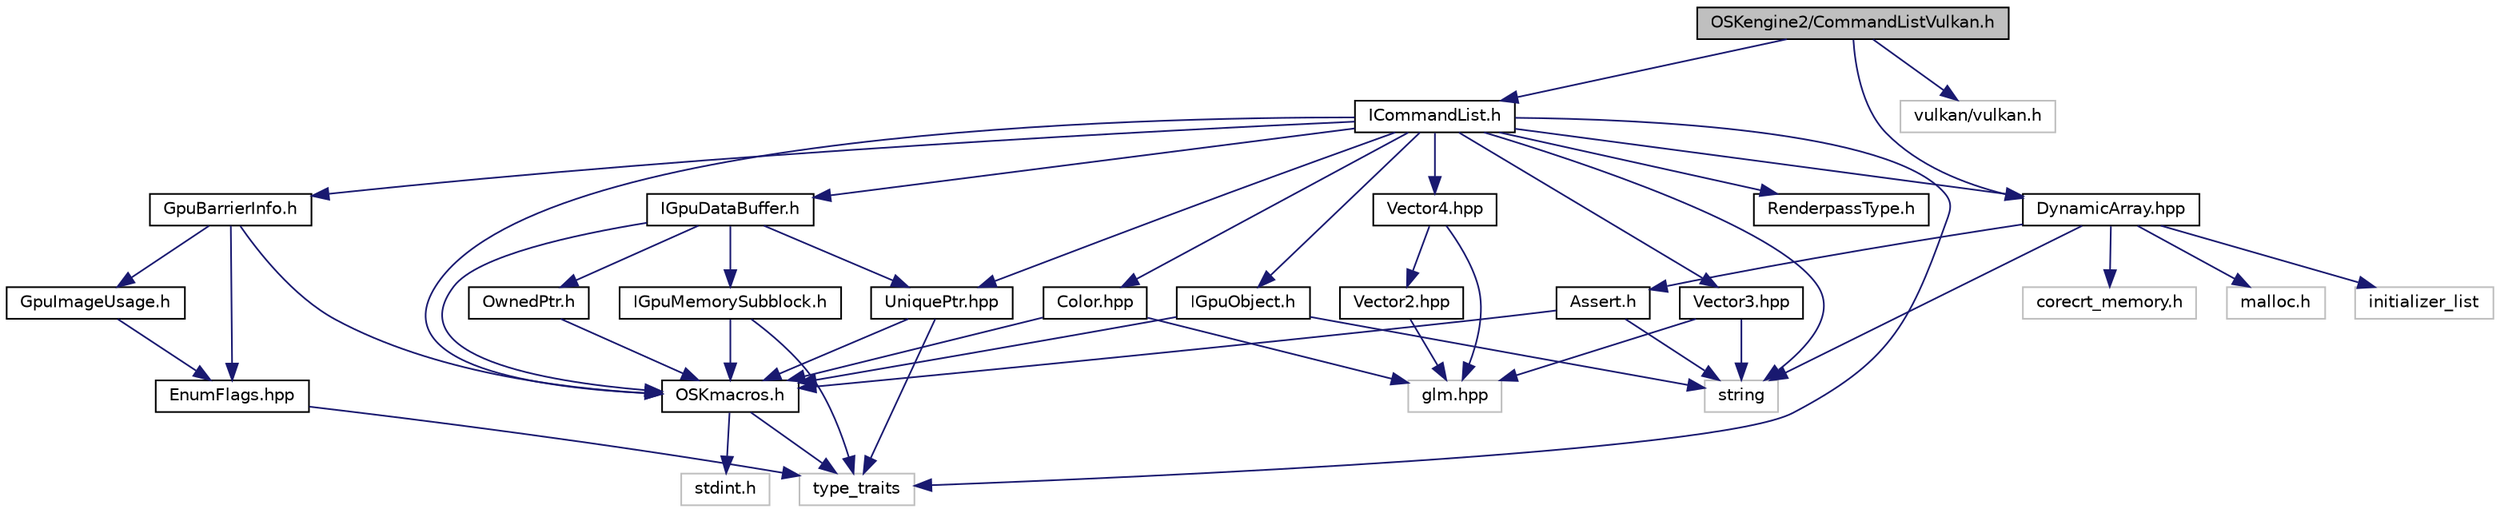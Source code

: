 digraph "OSKengine2/CommandListVulkan.h"
{
 // LATEX_PDF_SIZE
  edge [fontname="Helvetica",fontsize="10",labelfontname="Helvetica",labelfontsize="10"];
  node [fontname="Helvetica",fontsize="10",shape=record];
  Node1 [label="OSKengine2/CommandListVulkan.h",height=0.2,width=0.4,color="black", fillcolor="grey75", style="filled", fontcolor="black",tooltip=" "];
  Node1 -> Node2 [color="midnightblue",fontsize="10",style="solid"];
  Node2 [label="ICommandList.h",height=0.2,width=0.4,color="black", fillcolor="white", style="filled",URL="$_i_command_list_8h.html",tooltip=" "];
  Node2 -> Node3 [color="midnightblue",fontsize="10",style="solid"];
  Node3 [label="OSKmacros.h",height=0.2,width=0.4,color="black", fillcolor="white", style="filled",URL="$_o_s_kmacros_8h.html",tooltip=" "];
  Node3 -> Node4 [color="midnightblue",fontsize="10",style="solid"];
  Node4 [label="stdint.h",height=0.2,width=0.4,color="grey75", fillcolor="white", style="filled",tooltip=" "];
  Node3 -> Node5 [color="midnightblue",fontsize="10",style="solid"];
  Node5 [label="type_traits",height=0.2,width=0.4,color="grey75", fillcolor="white", style="filled",tooltip=" "];
  Node2 -> Node6 [color="midnightblue",fontsize="10",style="solid"];
  Node6 [label="Vector4.hpp",height=0.2,width=0.4,color="black", fillcolor="white", style="filled",URL="$_vector4_8hpp.html",tooltip=" "];
  Node6 -> Node7 [color="midnightblue",fontsize="10",style="solid"];
  Node7 [label="glm.hpp",height=0.2,width=0.4,color="grey75", fillcolor="white", style="filled",tooltip=" "];
  Node6 -> Node8 [color="midnightblue",fontsize="10",style="solid"];
  Node8 [label="Vector2.hpp",height=0.2,width=0.4,color="black", fillcolor="white", style="filled",URL="$_vector2_8hpp.html",tooltip=" "];
  Node8 -> Node7 [color="midnightblue",fontsize="10",style="solid"];
  Node2 -> Node9 [color="midnightblue",fontsize="10",style="solid"];
  Node9 [label="DynamicArray.hpp",height=0.2,width=0.4,color="black", fillcolor="white", style="filled",URL="$_dynamic_array_8hpp.html",tooltip=" "];
  Node9 -> Node10 [color="midnightblue",fontsize="10",style="solid"];
  Node10 [label="corecrt_memory.h",height=0.2,width=0.4,color="grey75", fillcolor="white", style="filled",tooltip=" "];
  Node9 -> Node11 [color="midnightblue",fontsize="10",style="solid"];
  Node11 [label="malloc.h",height=0.2,width=0.4,color="grey75", fillcolor="white", style="filled",tooltip=" "];
  Node9 -> Node12 [color="midnightblue",fontsize="10",style="solid"];
  Node12 [label="string",height=0.2,width=0.4,color="grey75", fillcolor="white", style="filled",tooltip=" "];
  Node9 -> Node13 [color="midnightblue",fontsize="10",style="solid"];
  Node13 [label="initializer_list",height=0.2,width=0.4,color="grey75", fillcolor="white", style="filled",tooltip=" "];
  Node9 -> Node14 [color="midnightblue",fontsize="10",style="solid"];
  Node14 [label="Assert.h",height=0.2,width=0.4,color="black", fillcolor="white", style="filled",URL="$_assert_8h.html",tooltip=" "];
  Node14 -> Node3 [color="midnightblue",fontsize="10",style="solid"];
  Node14 -> Node12 [color="midnightblue",fontsize="10",style="solid"];
  Node2 -> Node15 [color="midnightblue",fontsize="10",style="solid"];
  Node15 [label="UniquePtr.hpp",height=0.2,width=0.4,color="black", fillcolor="white", style="filled",URL="$_unique_ptr_8hpp.html",tooltip=" "];
  Node15 -> Node3 [color="midnightblue",fontsize="10",style="solid"];
  Node15 -> Node5 [color="midnightblue",fontsize="10",style="solid"];
  Node2 -> Node16 [color="midnightblue",fontsize="10",style="solid"];
  Node16 [label="IGpuDataBuffer.h",height=0.2,width=0.4,color="black", fillcolor="white", style="filled",URL="$_i_gpu_data_buffer_8h.html",tooltip=" "];
  Node16 -> Node3 [color="midnightblue",fontsize="10",style="solid"];
  Node16 -> Node17 [color="midnightblue",fontsize="10",style="solid"];
  Node17 [label="OwnedPtr.h",height=0.2,width=0.4,color="black", fillcolor="white", style="filled",URL="$_owned_ptr_8h.html",tooltip=" "];
  Node17 -> Node3 [color="midnightblue",fontsize="10",style="solid"];
  Node16 -> Node15 [color="midnightblue",fontsize="10",style="solid"];
  Node16 -> Node18 [color="midnightblue",fontsize="10",style="solid"];
  Node18 [label="IGpuMemorySubblock.h",height=0.2,width=0.4,color="black", fillcolor="white", style="filled",URL="$_i_gpu_memory_subblock_8h.html",tooltip=" "];
  Node18 -> Node3 [color="midnightblue",fontsize="10",style="solid"];
  Node18 -> Node5 [color="midnightblue",fontsize="10",style="solid"];
  Node2 -> Node19 [color="midnightblue",fontsize="10",style="solid"];
  Node19 [label="Color.hpp",height=0.2,width=0.4,color="black", fillcolor="white", style="filled",URL="$_color_8hpp.html",tooltip=" "];
  Node19 -> Node3 [color="midnightblue",fontsize="10",style="solid"];
  Node19 -> Node7 [color="midnightblue",fontsize="10",style="solid"];
  Node2 -> Node20 [color="midnightblue",fontsize="10",style="solid"];
  Node20 [label="RenderpassType.h",height=0.2,width=0.4,color="black", fillcolor="white", style="filled",URL="$_renderpass_type_8h.html",tooltip=" "];
  Node2 -> Node21 [color="midnightblue",fontsize="10",style="solid"];
  Node21 [label="Vector3.hpp",height=0.2,width=0.4,color="black", fillcolor="white", style="filled",URL="$_vector3_8hpp.html",tooltip=" "];
  Node21 -> Node7 [color="midnightblue",fontsize="10",style="solid"];
  Node21 -> Node12 [color="midnightblue",fontsize="10",style="solid"];
  Node2 -> Node22 [color="midnightblue",fontsize="10",style="solid"];
  Node22 [label="IGpuObject.h",height=0.2,width=0.4,color="black", fillcolor="white", style="filled",URL="$_i_gpu_object_8h.html",tooltip=" "];
  Node22 -> Node3 [color="midnightblue",fontsize="10",style="solid"];
  Node22 -> Node12 [color="midnightblue",fontsize="10",style="solid"];
  Node2 -> Node23 [color="midnightblue",fontsize="10",style="solid"];
  Node23 [label="GpuBarrierInfo.h",height=0.2,width=0.4,color="black", fillcolor="white", style="filled",URL="$_gpu_barrier_info_8h.html",tooltip=" "];
  Node23 -> Node3 [color="midnightblue",fontsize="10",style="solid"];
  Node23 -> Node24 [color="midnightblue",fontsize="10",style="solid"];
  Node24 [label="EnumFlags.hpp",height=0.2,width=0.4,color="black", fillcolor="white", style="filled",URL="$_enum_flags_8hpp.html",tooltip=" "];
  Node24 -> Node5 [color="midnightblue",fontsize="10",style="solid"];
  Node23 -> Node25 [color="midnightblue",fontsize="10",style="solid"];
  Node25 [label="GpuImageUsage.h",height=0.2,width=0.4,color="black", fillcolor="white", style="filled",URL="$_gpu_image_usage_8h.html",tooltip=" "];
  Node25 -> Node24 [color="midnightblue",fontsize="10",style="solid"];
  Node2 -> Node12 [color="midnightblue",fontsize="10",style="solid"];
  Node2 -> Node5 [color="midnightblue",fontsize="10",style="solid"];
  Node1 -> Node9 [color="midnightblue",fontsize="10",style="solid"];
  Node1 -> Node26 [color="midnightblue",fontsize="10",style="solid"];
  Node26 [label="vulkan/vulkan.h",height=0.2,width=0.4,color="grey75", fillcolor="white", style="filled",tooltip=" "];
}
